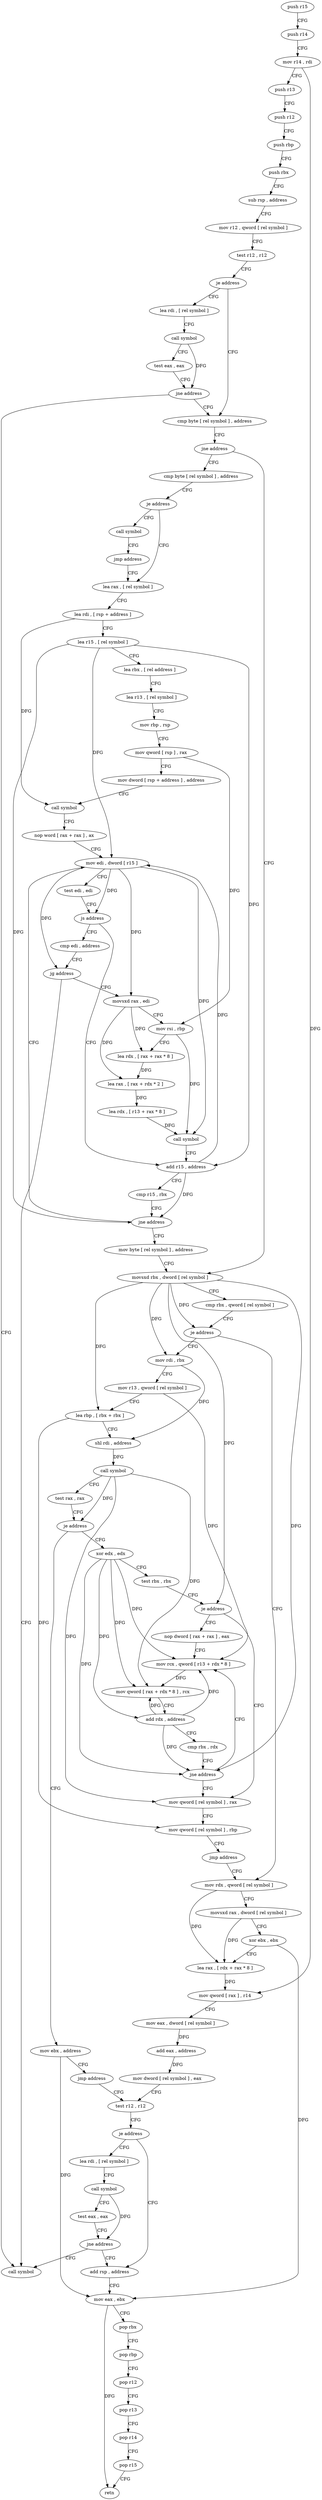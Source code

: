 digraph "func" {
"169600" [label = "push r15" ]
"169602" [label = "push r14" ]
"169604" [label = "mov r14 , rdi" ]
"169607" [label = "push r13" ]
"169609" [label = "push r12" ]
"169611" [label = "push rbp" ]
"169612" [label = "push rbx" ]
"169613" [label = "sub rsp , address" ]
"169620" [label = "mov r12 , qword [ rel symbol ]" ]
"169627" [label = "test r12 , r12" ]
"169630" [label = "je address" ]
"169652" [label = "cmp byte [ rel symbol ] , address" ]
"169632" [label = "lea rdi , [ rel symbol ]" ]
"169659" [label = "jne address" ]
"169800" [label = "movsxd rbx , dword [ rel symbol ]" ]
"169665" [label = "cmp byte [ rel symbol ] , address" ]
"169639" [label = "call symbol" ]
"169644" [label = "test eax , eax" ]
"169646" [label = "jne address" ]
"169997" [label = "call symbol" ]
"169807" [label = "cmp rbx , qword [ rel symbol ]" ]
"169814" [label = "je address" ]
"169920" [label = "mov rdi , rbx" ]
"169816" [label = "mov rdx , qword [ rel symbol ]" ]
"169672" [label = "je address" ]
"169904" [label = "call symbol" ]
"169678" [label = "lea rax , [ rel symbol ]" ]
"169923" [label = "mov r13 , qword [ rel symbol ]" ]
"169930" [label = "lea rbp , [ rbx + rbx ]" ]
"169934" [label = "shl rdi , address" ]
"169938" [label = "call symbol" ]
"169943" [label = "test rax , rax" ]
"169946" [label = "je address" ]
"170002" [label = "mov ebx , address" ]
"169948" [label = "xor edx , edx" ]
"169823" [label = "movsxd rax , dword [ rel symbol ]" ]
"169830" [label = "xor ebx , ebx" ]
"169832" [label = "lea rax , [ rdx + rax * 8 ]" ]
"169836" [label = "mov qword [ rax ] , r14" ]
"169839" [label = "mov eax , dword [ rel symbol ]" ]
"169845" [label = "add eax , address" ]
"169848" [label = "mov dword [ rel symbol ] , eax" ]
"169854" [label = "test r12 , r12" ]
"169909" [label = "jmp address" ]
"169685" [label = "lea rdi , [ rsp + address ]" ]
"169690" [label = "lea r15 , [ rel symbol ]" ]
"169697" [label = "lea rbx , [ rel address ]" ]
"169704" [label = "lea r13 , [ rel symbol ]" ]
"169711" [label = "mov rbp , rsp" ]
"169714" [label = "mov qword [ rsp ] , rax" ]
"169718" [label = "mov dword [ rsp + address ] , address" ]
"169729" [label = "call symbol" ]
"169734" [label = "nop word [ rax + rax ] , ax" ]
"169744" [label = "mov edi , dword [ r15 ]" ]
"170007" [label = "jmp address" ]
"169950" [label = "test rbx , rbx" ]
"169953" [label = "je address" ]
"169978" [label = "mov qword [ rel symbol ] , rax" ]
"169955" [label = "nop dword [ rax + rax ] , eax" ]
"169875" [label = "add rsp , address" ]
"169882" [label = "mov eax , ebx" ]
"169884" [label = "pop rbx" ]
"169885" [label = "pop rbp" ]
"169886" [label = "pop r12" ]
"169888" [label = "pop r13" ]
"169890" [label = "pop r14" ]
"169892" [label = "pop r15" ]
"169894" [label = "retn" ]
"169859" [label = "lea rdi , [ rel symbol ]" ]
"169866" [label = "call symbol" ]
"169871" [label = "test eax , eax" ]
"169873" [label = "jne address" ]
"169784" [label = "add r15 , address" ]
"169788" [label = "cmp r15 , rbx" ]
"169791" [label = "jne address" ]
"169793" [label = "mov byte [ rel symbol ] , address" ]
"169751" [label = "cmp edi , address" ]
"169754" [label = "jg address" ]
"169760" [label = "movsxd rax , edi" ]
"169857" [label = "je address" ]
"169985" [label = "mov qword [ rel symbol ] , rbp" ]
"169992" [label = "jmp address" ]
"169960" [label = "mov rcx , qword [ r13 + rdx * 8 ]" ]
"169747" [label = "test edi , edi" ]
"169749" [label = "js address" ]
"169763" [label = "mov rsi , rbp" ]
"169766" [label = "lea rdx , [ rax + rax * 8 ]" ]
"169770" [label = "lea rax , [ rax + rdx * 2 ]" ]
"169774" [label = "lea rdx , [ r13 + rax * 8 ]" ]
"169779" [label = "call symbol" ]
"169965" [label = "mov qword [ rax + rdx * 8 ] , rcx" ]
"169969" [label = "add rdx , address" ]
"169973" [label = "cmp rbx , rdx" ]
"169976" [label = "jne address" ]
"169600" -> "169602" [ label = "CFG" ]
"169602" -> "169604" [ label = "CFG" ]
"169604" -> "169607" [ label = "CFG" ]
"169604" -> "169836" [ label = "DFG" ]
"169607" -> "169609" [ label = "CFG" ]
"169609" -> "169611" [ label = "CFG" ]
"169611" -> "169612" [ label = "CFG" ]
"169612" -> "169613" [ label = "CFG" ]
"169613" -> "169620" [ label = "CFG" ]
"169620" -> "169627" [ label = "CFG" ]
"169627" -> "169630" [ label = "CFG" ]
"169630" -> "169652" [ label = "CFG" ]
"169630" -> "169632" [ label = "CFG" ]
"169652" -> "169659" [ label = "CFG" ]
"169632" -> "169639" [ label = "CFG" ]
"169659" -> "169800" [ label = "CFG" ]
"169659" -> "169665" [ label = "CFG" ]
"169800" -> "169807" [ label = "CFG" ]
"169800" -> "169814" [ label = "DFG" ]
"169800" -> "169920" [ label = "DFG" ]
"169800" -> "169930" [ label = "DFG" ]
"169800" -> "169953" [ label = "DFG" ]
"169800" -> "169976" [ label = "DFG" ]
"169665" -> "169672" [ label = "CFG" ]
"169639" -> "169644" [ label = "CFG" ]
"169639" -> "169646" [ label = "DFG" ]
"169644" -> "169646" [ label = "CFG" ]
"169646" -> "169997" [ label = "CFG" ]
"169646" -> "169652" [ label = "CFG" ]
"169807" -> "169814" [ label = "CFG" ]
"169814" -> "169920" [ label = "CFG" ]
"169814" -> "169816" [ label = "CFG" ]
"169920" -> "169923" [ label = "CFG" ]
"169920" -> "169934" [ label = "DFG" ]
"169816" -> "169823" [ label = "CFG" ]
"169816" -> "169832" [ label = "DFG" ]
"169672" -> "169904" [ label = "CFG" ]
"169672" -> "169678" [ label = "CFG" ]
"169904" -> "169909" [ label = "CFG" ]
"169678" -> "169685" [ label = "CFG" ]
"169923" -> "169930" [ label = "CFG" ]
"169923" -> "169960" [ label = "DFG" ]
"169930" -> "169934" [ label = "CFG" ]
"169930" -> "169985" [ label = "DFG" ]
"169934" -> "169938" [ label = "DFG" ]
"169938" -> "169943" [ label = "CFG" ]
"169938" -> "169946" [ label = "DFG" ]
"169938" -> "169978" [ label = "DFG" ]
"169938" -> "169965" [ label = "DFG" ]
"169943" -> "169946" [ label = "CFG" ]
"169946" -> "170002" [ label = "CFG" ]
"169946" -> "169948" [ label = "CFG" ]
"170002" -> "170007" [ label = "CFG" ]
"170002" -> "169882" [ label = "DFG" ]
"169948" -> "169950" [ label = "CFG" ]
"169948" -> "169960" [ label = "DFG" ]
"169948" -> "169965" [ label = "DFG" ]
"169948" -> "169969" [ label = "DFG" ]
"169948" -> "169976" [ label = "DFG" ]
"169823" -> "169830" [ label = "CFG" ]
"169823" -> "169832" [ label = "DFG" ]
"169830" -> "169832" [ label = "CFG" ]
"169830" -> "169882" [ label = "DFG" ]
"169832" -> "169836" [ label = "DFG" ]
"169836" -> "169839" [ label = "CFG" ]
"169839" -> "169845" [ label = "DFG" ]
"169845" -> "169848" [ label = "DFG" ]
"169848" -> "169854" [ label = "CFG" ]
"169854" -> "169857" [ label = "CFG" ]
"169909" -> "169678" [ label = "CFG" ]
"169685" -> "169690" [ label = "CFG" ]
"169685" -> "169729" [ label = "DFG" ]
"169690" -> "169697" [ label = "CFG" ]
"169690" -> "169744" [ label = "DFG" ]
"169690" -> "169784" [ label = "DFG" ]
"169690" -> "169791" [ label = "DFG" ]
"169697" -> "169704" [ label = "CFG" ]
"169704" -> "169711" [ label = "CFG" ]
"169711" -> "169714" [ label = "CFG" ]
"169714" -> "169718" [ label = "CFG" ]
"169714" -> "169763" [ label = "DFG" ]
"169718" -> "169729" [ label = "CFG" ]
"169729" -> "169734" [ label = "CFG" ]
"169734" -> "169744" [ label = "CFG" ]
"169744" -> "169747" [ label = "CFG" ]
"169744" -> "169749" [ label = "DFG" ]
"169744" -> "169754" [ label = "DFG" ]
"169744" -> "169760" [ label = "DFG" ]
"169744" -> "169779" [ label = "DFG" ]
"170007" -> "169854" [ label = "CFG" ]
"169950" -> "169953" [ label = "CFG" ]
"169953" -> "169978" [ label = "CFG" ]
"169953" -> "169955" [ label = "CFG" ]
"169978" -> "169985" [ label = "CFG" ]
"169955" -> "169960" [ label = "CFG" ]
"169875" -> "169882" [ label = "CFG" ]
"169882" -> "169884" [ label = "CFG" ]
"169882" -> "169894" [ label = "DFG" ]
"169884" -> "169885" [ label = "CFG" ]
"169885" -> "169886" [ label = "CFG" ]
"169886" -> "169888" [ label = "CFG" ]
"169888" -> "169890" [ label = "CFG" ]
"169890" -> "169892" [ label = "CFG" ]
"169892" -> "169894" [ label = "CFG" ]
"169859" -> "169866" [ label = "CFG" ]
"169866" -> "169871" [ label = "CFG" ]
"169866" -> "169873" [ label = "DFG" ]
"169871" -> "169873" [ label = "CFG" ]
"169873" -> "169997" [ label = "CFG" ]
"169873" -> "169875" [ label = "CFG" ]
"169784" -> "169788" [ label = "CFG" ]
"169784" -> "169744" [ label = "DFG" ]
"169784" -> "169791" [ label = "DFG" ]
"169788" -> "169791" [ label = "CFG" ]
"169791" -> "169744" [ label = "CFG" ]
"169791" -> "169793" [ label = "CFG" ]
"169793" -> "169800" [ label = "CFG" ]
"169751" -> "169754" [ label = "CFG" ]
"169754" -> "169997" [ label = "CFG" ]
"169754" -> "169760" [ label = "CFG" ]
"169760" -> "169763" [ label = "CFG" ]
"169760" -> "169766" [ label = "DFG" ]
"169760" -> "169770" [ label = "DFG" ]
"169857" -> "169875" [ label = "CFG" ]
"169857" -> "169859" [ label = "CFG" ]
"169985" -> "169992" [ label = "CFG" ]
"169992" -> "169816" [ label = "CFG" ]
"169960" -> "169965" [ label = "DFG" ]
"169747" -> "169749" [ label = "CFG" ]
"169749" -> "169784" [ label = "CFG" ]
"169749" -> "169751" [ label = "CFG" ]
"169763" -> "169766" [ label = "CFG" ]
"169763" -> "169779" [ label = "DFG" ]
"169766" -> "169770" [ label = "DFG" ]
"169770" -> "169774" [ label = "DFG" ]
"169774" -> "169779" [ label = "DFG" ]
"169779" -> "169784" [ label = "CFG" ]
"169965" -> "169969" [ label = "CFG" ]
"169969" -> "169973" [ label = "CFG" ]
"169969" -> "169960" [ label = "DFG" ]
"169969" -> "169965" [ label = "DFG" ]
"169969" -> "169976" [ label = "DFG" ]
"169973" -> "169976" [ label = "CFG" ]
"169976" -> "169960" [ label = "CFG" ]
"169976" -> "169978" [ label = "CFG" ]
}
